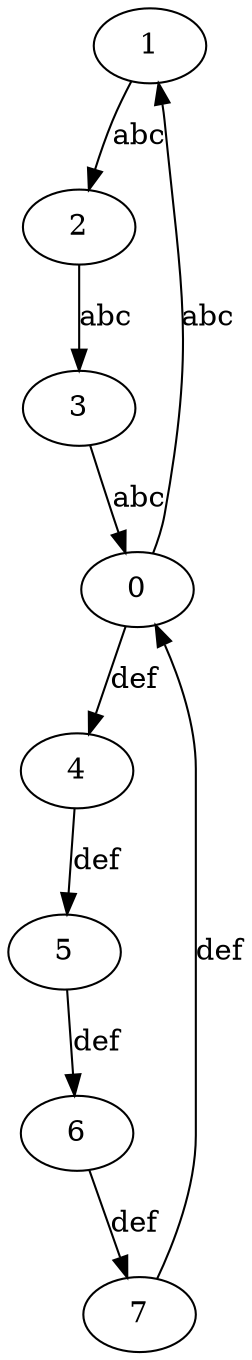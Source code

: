 digraph  {
1;
2;
3;
0;
4;
5;
6;
7;
1 -> 2  [key=0, label=abc];
2 -> 3  [key=0, label=abc];
3 -> 0  [key=0, label=abc];
0 -> 1  [key=0, label=abc];
0 -> 4  [key=0, label=def];
4 -> 5  [key=0, label=def];
5 -> 6  [key=0, label=def];
6 -> 7  [key=0, label=def];
7 -> 0  [key=0, label=def];
}
